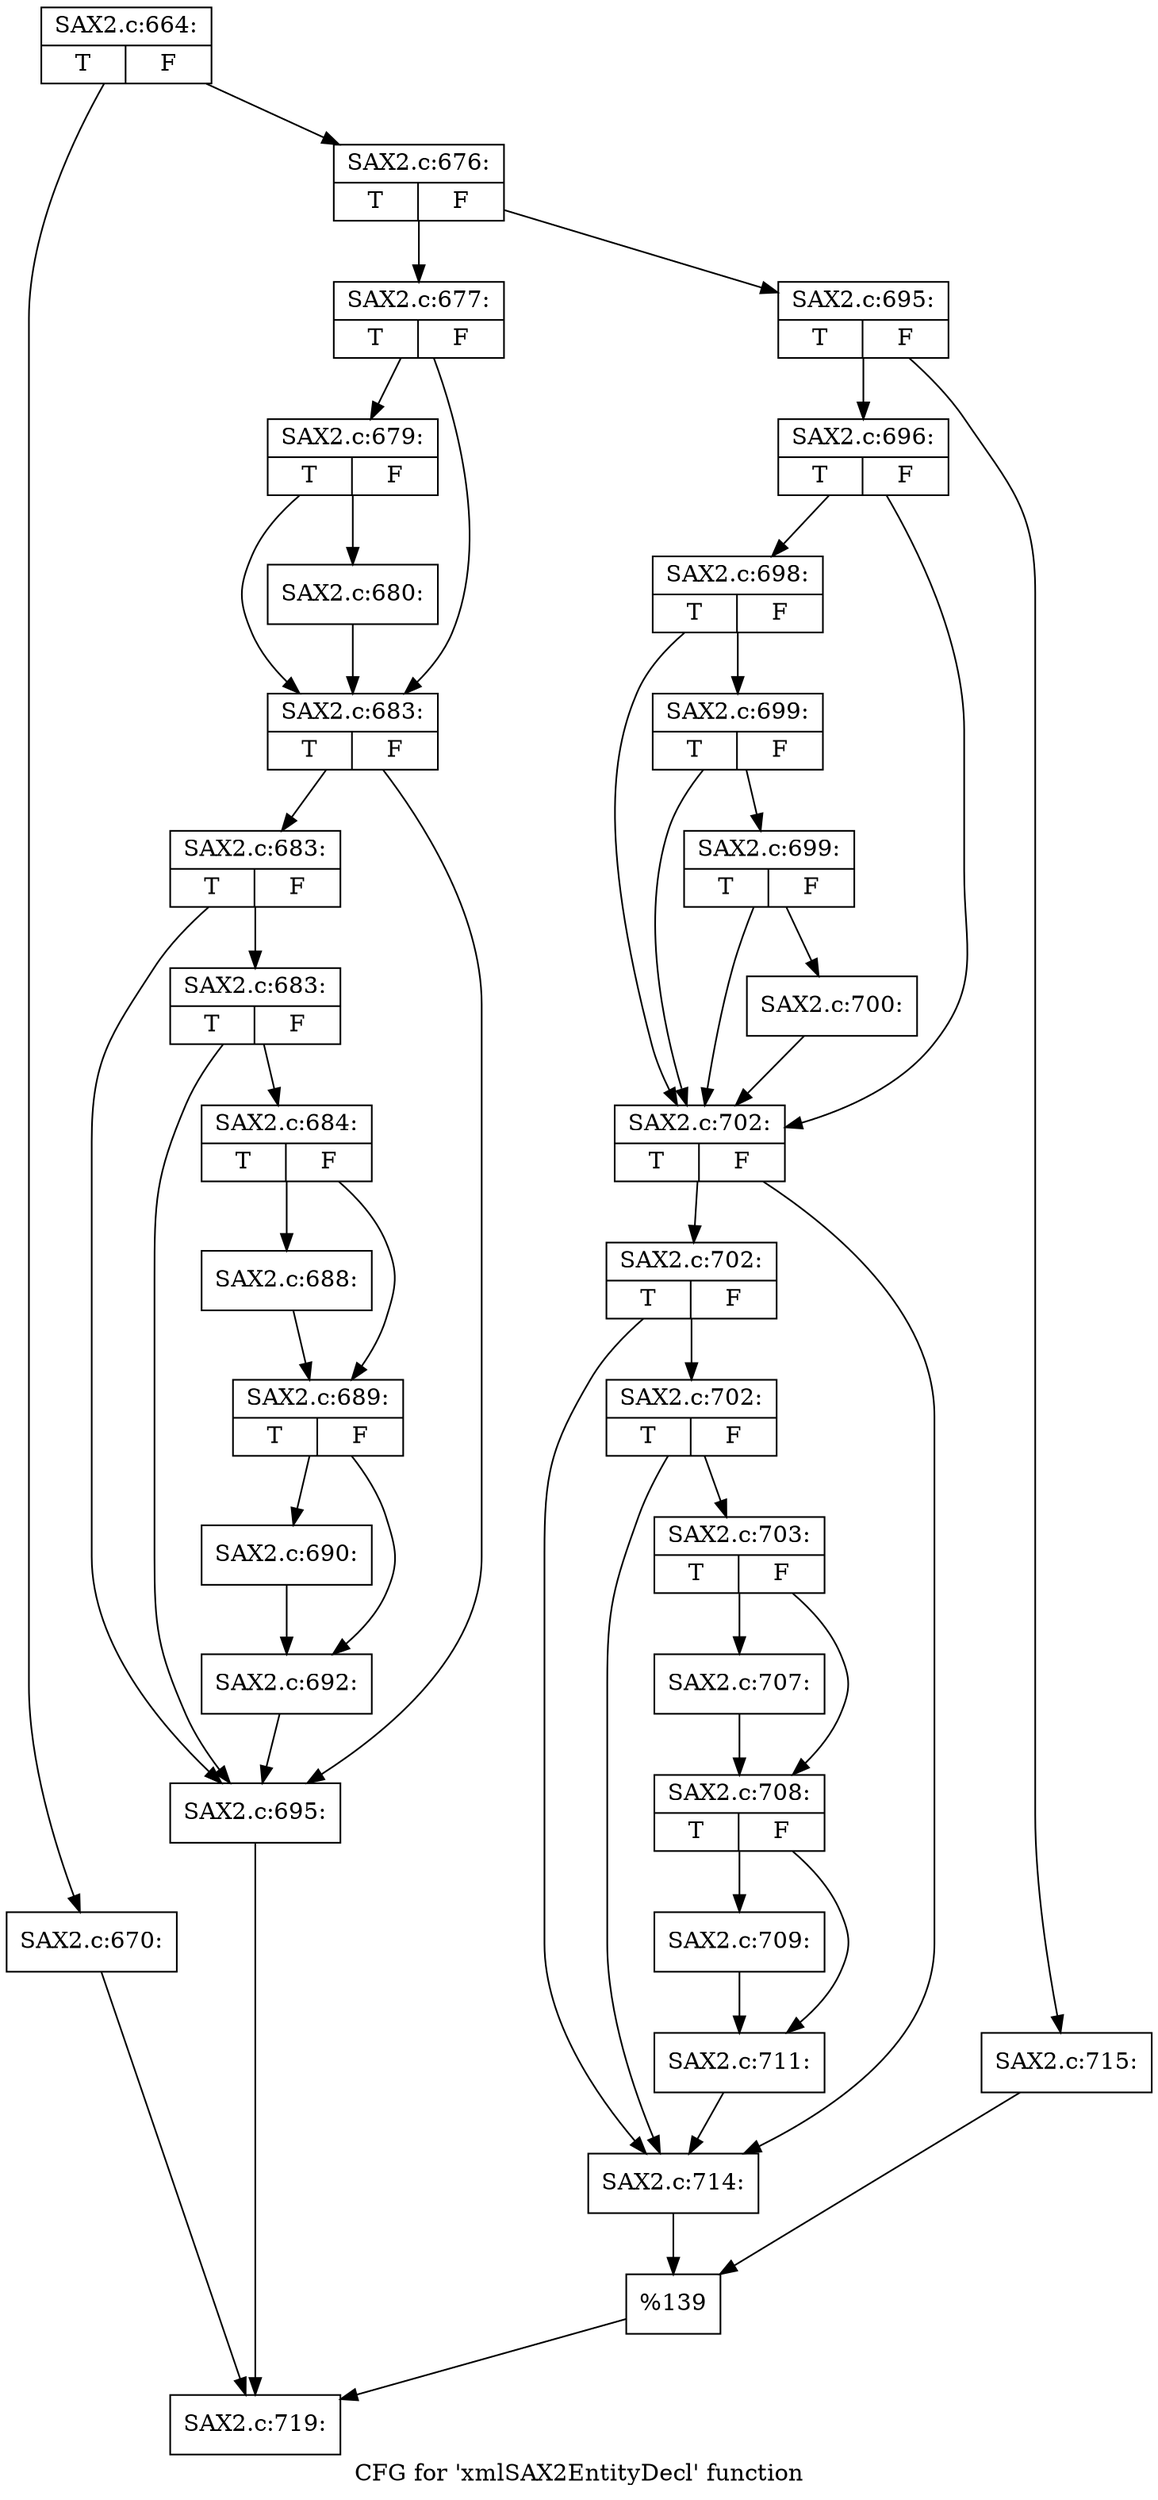 digraph "CFG for 'xmlSAX2EntityDecl' function" {
	label="CFG for 'xmlSAX2EntityDecl' function";

	Node0x55f4ae6889a0 [shape=record,label="{SAX2.c:664:|{<s0>T|<s1>F}}"];
	Node0x55f4ae6889a0 -> Node0x55f4ae6914b0;
	Node0x55f4ae6889a0 -> Node0x55f4ae691500;
	Node0x55f4ae6914b0 [shape=record,label="{SAX2.c:670:}"];
	Node0x55f4ae6914b0 -> Node0x55f4ae691900;
	Node0x55f4ae691500 [shape=record,label="{SAX2.c:676:|{<s0>T|<s1>F}}"];
	Node0x55f4ae691500 -> Node0x55f4ae6918b0;
	Node0x55f4ae691500 -> Node0x55f4ae691950;
	Node0x55f4ae6918b0 [shape=record,label="{SAX2.c:677:|{<s0>T|<s1>F}}"];
	Node0x55f4ae6918b0 -> Node0x55f4ae692af0;
	Node0x55f4ae6918b0 -> Node0x55f4ae692aa0;
	Node0x55f4ae692af0 [shape=record,label="{SAX2.c:679:|{<s0>T|<s1>F}}"];
	Node0x55f4ae692af0 -> Node0x55f4ae692a50;
	Node0x55f4ae692af0 -> Node0x55f4ae692aa0;
	Node0x55f4ae692a50 [shape=record,label="{SAX2.c:680:}"];
	Node0x55f4ae692a50 -> Node0x55f4ae692aa0;
	Node0x55f4ae692aa0 [shape=record,label="{SAX2.c:683:|{<s0>T|<s1>F}}"];
	Node0x55f4ae692aa0 -> Node0x55f4ae693880;
	Node0x55f4ae692aa0 -> Node0x55f4ae6937b0;
	Node0x55f4ae693880 [shape=record,label="{SAX2.c:683:|{<s0>T|<s1>F}}"];
	Node0x55f4ae693880 -> Node0x55f4ae693800;
	Node0x55f4ae693880 -> Node0x55f4ae6937b0;
	Node0x55f4ae693800 [shape=record,label="{SAX2.c:683:|{<s0>T|<s1>F}}"];
	Node0x55f4ae693800 -> Node0x55f4ae693760;
	Node0x55f4ae693800 -> Node0x55f4ae6937b0;
	Node0x55f4ae693760 [shape=record,label="{SAX2.c:684:|{<s0>T|<s1>F}}"];
	Node0x55f4ae693760 -> Node0x55f4ae694670;
	Node0x55f4ae693760 -> Node0x55f4ae6946c0;
	Node0x55f4ae694670 [shape=record,label="{SAX2.c:688:}"];
	Node0x55f4ae694670 -> Node0x55f4ae6946c0;
	Node0x55f4ae6946c0 [shape=record,label="{SAX2.c:689:|{<s0>T|<s1>F}}"];
	Node0x55f4ae6946c0 -> Node0x55f4ae694d00;
	Node0x55f4ae6946c0 -> Node0x55f4ae694d50;
	Node0x55f4ae694d00 [shape=record,label="{SAX2.c:690:}"];
	Node0x55f4ae694d00 -> Node0x55f4ae694d50;
	Node0x55f4ae694d50 [shape=record,label="{SAX2.c:692:}"];
	Node0x55f4ae694d50 -> Node0x55f4ae6937b0;
	Node0x55f4ae6937b0 [shape=record,label="{SAX2.c:695:}"];
	Node0x55f4ae6937b0 -> Node0x55f4ae691900;
	Node0x55f4ae691950 [shape=record,label="{SAX2.c:695:|{<s0>T|<s1>F}}"];
	Node0x55f4ae691950 -> Node0x55f4ae695a50;
	Node0x55f4ae691950 -> Node0x55f4ae695af0;
	Node0x55f4ae695a50 [shape=record,label="{SAX2.c:696:|{<s0>T|<s1>F}}"];
	Node0x55f4ae695a50 -> Node0x55f4ae696910;
	Node0x55f4ae695a50 -> Node0x55f4ae6967c0;
	Node0x55f4ae696910 [shape=record,label="{SAX2.c:698:|{<s0>T|<s1>F}}"];
	Node0x55f4ae696910 -> Node0x55f4ae696890;
	Node0x55f4ae696910 -> Node0x55f4ae6967c0;
	Node0x55f4ae696890 [shape=record,label="{SAX2.c:699:|{<s0>T|<s1>F}}"];
	Node0x55f4ae696890 -> Node0x55f4ae696810;
	Node0x55f4ae696890 -> Node0x55f4ae6967c0;
	Node0x55f4ae696810 [shape=record,label="{SAX2.c:699:|{<s0>T|<s1>F}}"];
	Node0x55f4ae696810 -> Node0x55f4ae696770;
	Node0x55f4ae696810 -> Node0x55f4ae6967c0;
	Node0x55f4ae696770 [shape=record,label="{SAX2.c:700:}"];
	Node0x55f4ae696770 -> Node0x55f4ae6967c0;
	Node0x55f4ae6967c0 [shape=record,label="{SAX2.c:702:|{<s0>T|<s1>F}}"];
	Node0x55f4ae6967c0 -> Node0x55f4ae698620;
	Node0x55f4ae6967c0 -> Node0x55f4ae698550;
	Node0x55f4ae698620 [shape=record,label="{SAX2.c:702:|{<s0>T|<s1>F}}"];
	Node0x55f4ae698620 -> Node0x55f4ae6985a0;
	Node0x55f4ae698620 -> Node0x55f4ae698550;
	Node0x55f4ae6985a0 [shape=record,label="{SAX2.c:702:|{<s0>T|<s1>F}}"];
	Node0x55f4ae6985a0 -> Node0x55f4ae698500;
	Node0x55f4ae6985a0 -> Node0x55f4ae698550;
	Node0x55f4ae698500 [shape=record,label="{SAX2.c:703:|{<s0>T|<s1>F}}"];
	Node0x55f4ae698500 -> Node0x55f4ae6994b0;
	Node0x55f4ae698500 -> Node0x55f4ae699500;
	Node0x55f4ae6994b0 [shape=record,label="{SAX2.c:707:}"];
	Node0x55f4ae6994b0 -> Node0x55f4ae699500;
	Node0x55f4ae699500 [shape=record,label="{SAX2.c:708:|{<s0>T|<s1>F}}"];
	Node0x55f4ae699500 -> Node0x55f4ae699d20;
	Node0x55f4ae699500 -> Node0x55f4ae699d70;
	Node0x55f4ae699d20 [shape=record,label="{SAX2.c:709:}"];
	Node0x55f4ae699d20 -> Node0x55f4ae699d70;
	Node0x55f4ae699d70 [shape=record,label="{SAX2.c:711:}"];
	Node0x55f4ae699d70 -> Node0x55f4ae698550;
	Node0x55f4ae698550 [shape=record,label="{SAX2.c:714:}"];
	Node0x55f4ae698550 -> Node0x55f4ae695aa0;
	Node0x55f4ae695af0 [shape=record,label="{SAX2.c:715:}"];
	Node0x55f4ae695af0 -> Node0x55f4ae695aa0;
	Node0x55f4ae695aa0 [shape=record,label="{%139}"];
	Node0x55f4ae695aa0 -> Node0x55f4ae691900;
	Node0x55f4ae691900 [shape=record,label="{SAX2.c:719:}"];
}
